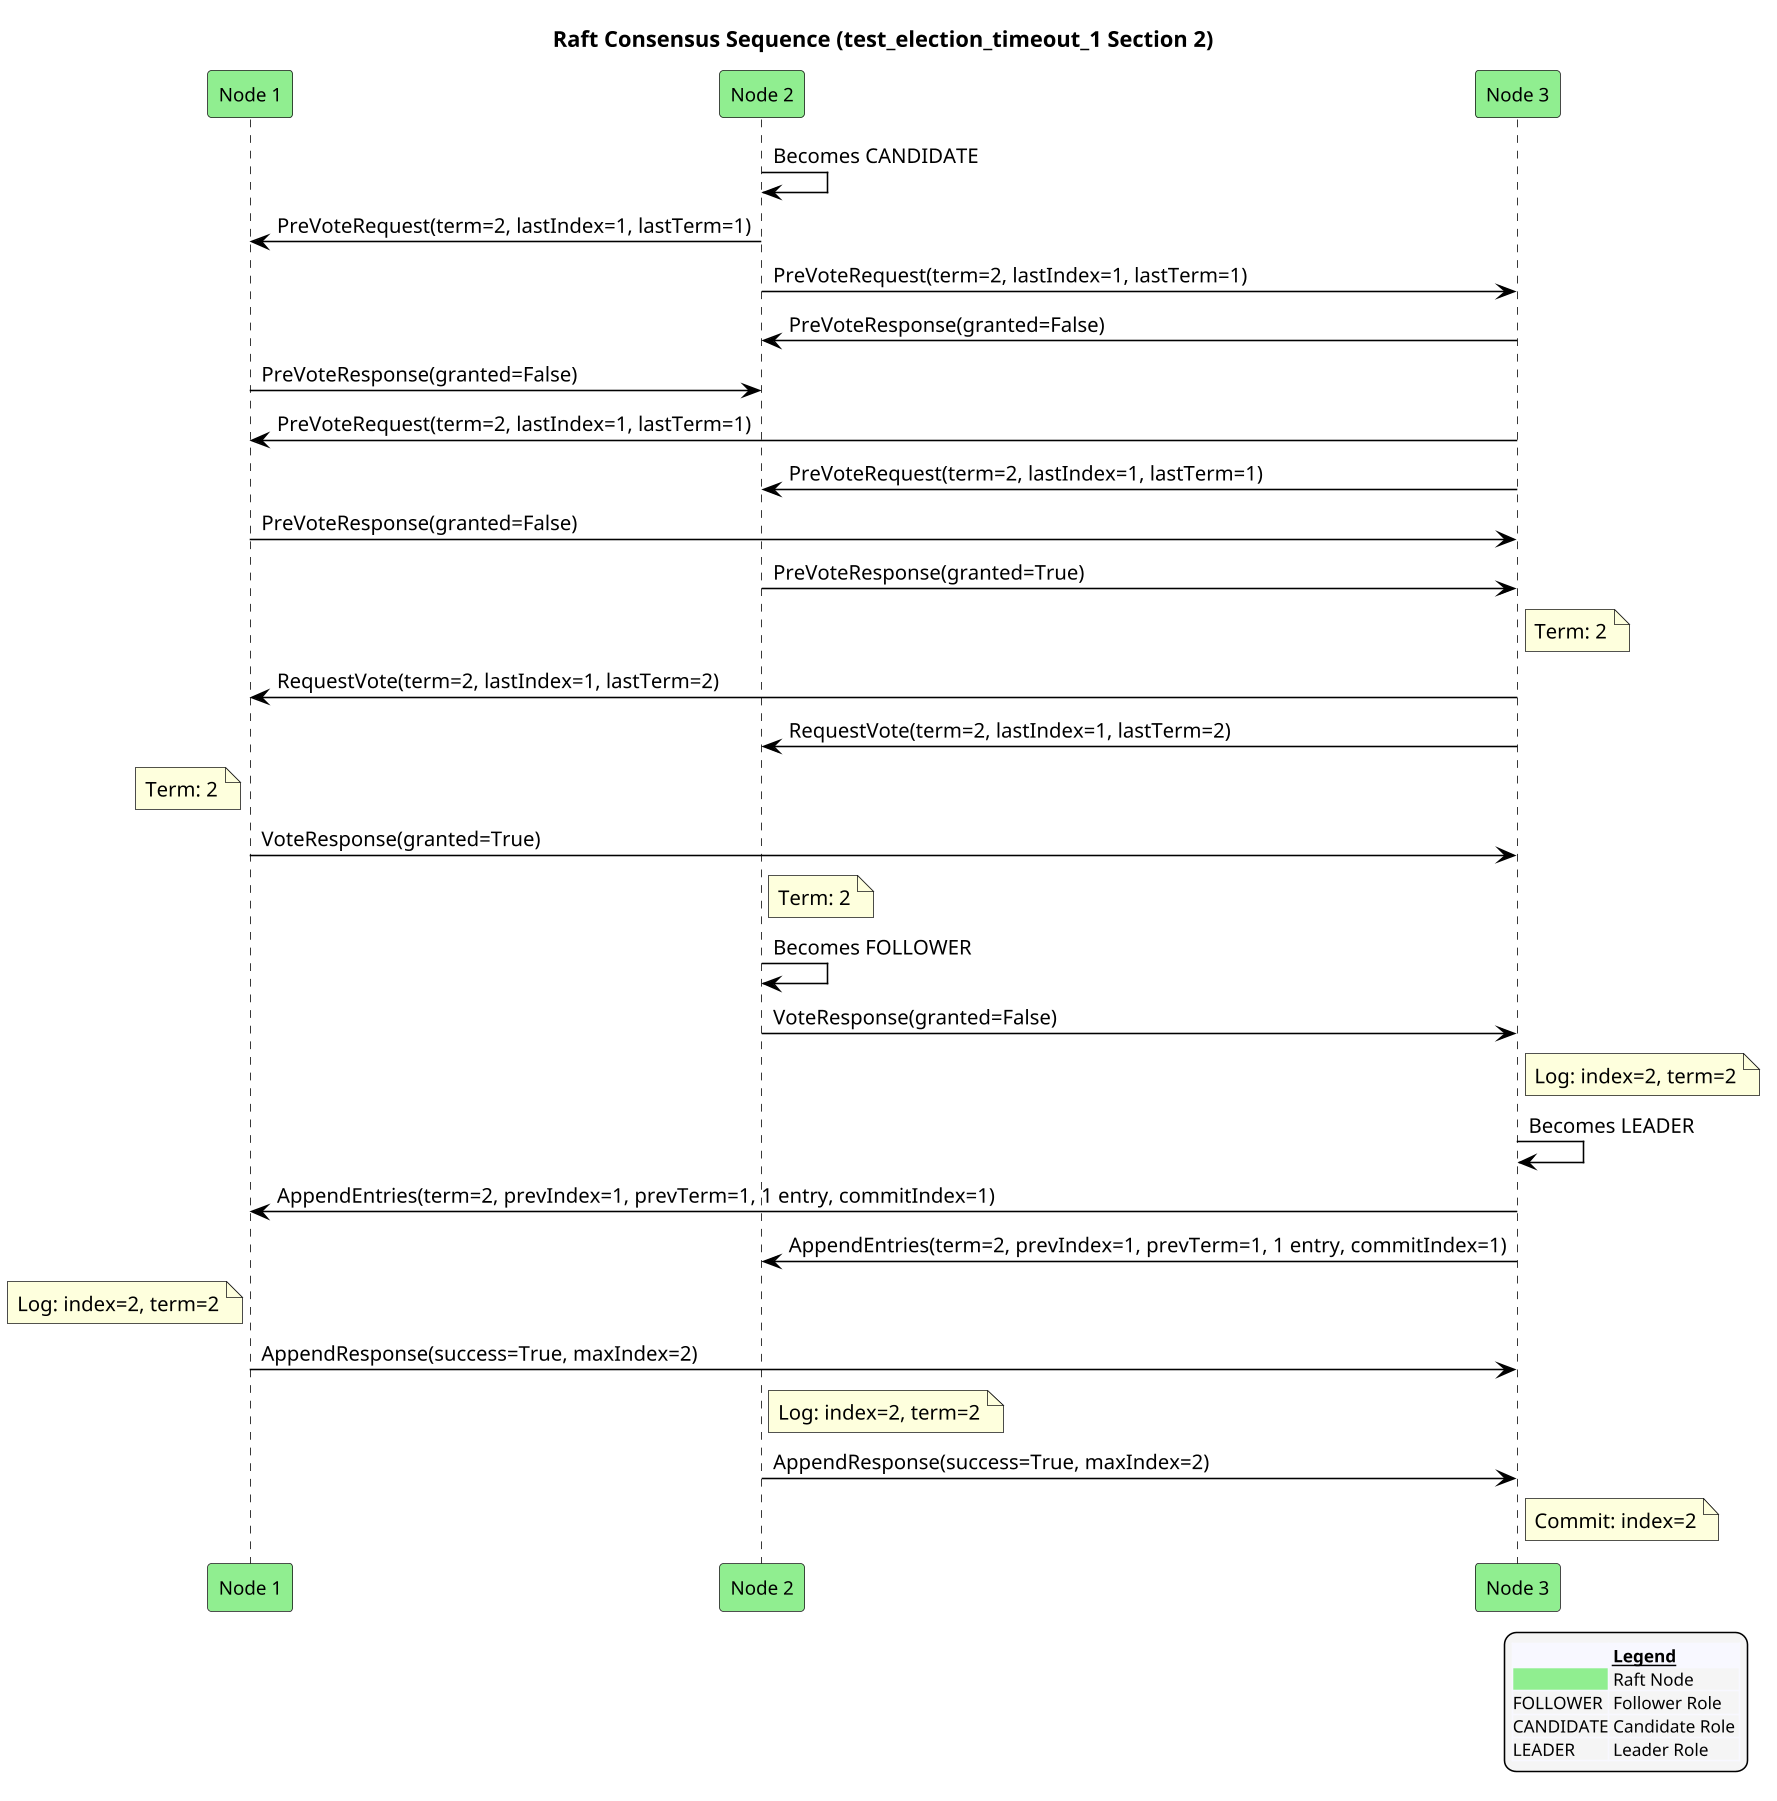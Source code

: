 @startuml
!pragma ratio 0.7
skinparam dpi 150
skinparam monochrome false
skinparam sequence {
  ArrowColor Black
  ActorBorderColor Black
  LifeLineBorderColor Black
  ParticipantFontSize 12
  Padding 10
}
skinparam legend {
  BackgroundColor #F5F5F5
  FontSize 11
}
title Raft Consensus Sequence (test_election_timeout_1 Section 2)

participant "Node 1" as n1 order 10 #Lightgreen
participant "Node 2" as n2 order 20 #Lightgreen
participant "Node 3" as n3 order 30 #Lightgreen
n2 -> n2: Becomes CANDIDATE
n2 -> n1: PreVoteRequest(term=2, lastIndex=1, lastTerm=1)
n2 -> n3: PreVoteRequest(term=2, lastIndex=1, lastTerm=1)
n3 -> n2: PreVoteResponse(granted=False)
n1 -> n2: PreVoteResponse(granted=False)
n3 -> n1: PreVoteRequest(term=2, lastIndex=1, lastTerm=1)
n3 -> n2: PreVoteRequest(term=2, lastIndex=1, lastTerm=1)
n1 -> n3: PreVoteResponse(granted=False)
n2 -> n3: PreVoteResponse(granted=True)
note right of n3: Term: 2
n3 -> n1: RequestVote(term=2, lastIndex=1, lastTerm=2)
n3 -> n2: RequestVote(term=2, lastIndex=1, lastTerm=2)
note left of n1: Term: 2
n1 -> n3: VoteResponse(granted=True)
note right of n2: Term: 2
n2 -> n2: Becomes FOLLOWER
n2 -> n3: VoteResponse(granted=False)
note right of n3: Log: index=2, term=2
n3 -> n3: Becomes LEADER
n3 -> n1: AppendEntries(term=2, prevIndex=1, prevTerm=1, 1 entry, commitIndex=1)
n3 -> n2: AppendEntries(term=2, prevIndex=1, prevTerm=1, 1 entry, commitIndex=1)
note left of n1: Log: index=2, term=2
n1 -> n3: AppendResponse(success=True, maxIndex=2)
note right of n2: Log: index=2, term=2
n2 -> n3: AppendResponse(success=True, maxIndex=2)
note right of n3: Commit: index=2

legend right
  <#GhostWhite,#GhostWhite>|      |= __Legend__ |
  |<#Lightgreen>| Raft Node |
  |FOLLOWER| Follower Role |
  |CANDIDATE| Candidate Role |
  |LEADER| Leader Role |
endlegend
@enduml
